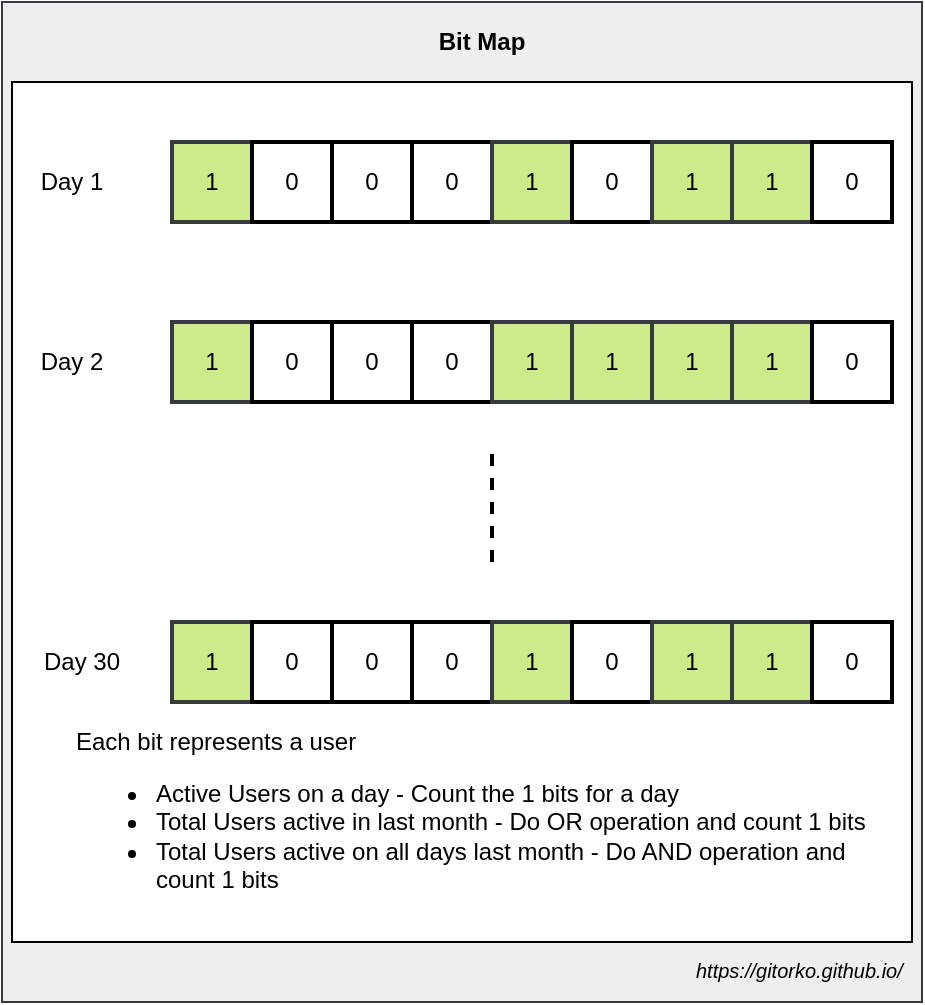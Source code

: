 <mxfile version="12.6.5" type="device"><diagram id="HBNmXspS7mHr0oDtb0cP" name="Page-1"><mxGraphModel dx="1106" dy="852" grid="1" gridSize="10" guides="1" tooltips="1" connect="1" arrows="1" fold="1" page="1" pageScale="1" pageWidth="500" pageHeight="1200" math="0" shadow="0"><root><mxCell id="0"/><mxCell id="1" parent="0"/><mxCell id="mtvs1XsfVguWPh8xBqwA-34" value="" style="rounded=0;whiteSpace=wrap;html=1;strokeWidth=1;align=left;fillColor=#eeeeee;strokeColor=#36393d;" vertex="1" parent="1"><mxGeometry x="20" y="50" width="460" height="500" as="geometry"/></mxCell><mxCell id="mtvs1XsfVguWPh8xBqwA-33" value="" style="rounded=0;whiteSpace=wrap;html=1;strokeWidth=1;align=left;" vertex="1" parent="1"><mxGeometry x="25" y="90" width="450" height="430" as="geometry"/></mxCell><mxCell id="mtvs1XsfVguWPh8xBqwA-1" value="1" style="rounded=0;whiteSpace=wrap;html=1;strokeWidth=2;fillColor=#cdeb8b;strokeColor=#36393d;" vertex="1" parent="1"><mxGeometry x="105" y="120" width="40" height="40" as="geometry"/></mxCell><mxCell id="mtvs1XsfVguWPh8xBqwA-2" value="0" style="rounded=0;whiteSpace=wrap;html=1;strokeWidth=2;" vertex="1" parent="1"><mxGeometry x="145" y="120" width="40" height="40" as="geometry"/></mxCell><mxCell id="mtvs1XsfVguWPh8xBqwA-3" value="0" style="rounded=0;whiteSpace=wrap;html=1;strokeWidth=2;" vertex="1" parent="1"><mxGeometry x="185" y="120" width="40" height="40" as="geometry"/></mxCell><mxCell id="mtvs1XsfVguWPh8xBqwA-4" value="0" style="rounded=0;whiteSpace=wrap;html=1;strokeWidth=2;" vertex="1" parent="1"><mxGeometry x="225" y="120" width="40" height="40" as="geometry"/></mxCell><mxCell id="mtvs1XsfVguWPh8xBqwA-5" value="1" style="rounded=0;whiteSpace=wrap;html=1;strokeWidth=2;fillColor=#cdeb8b;strokeColor=#36393d;" vertex="1" parent="1"><mxGeometry x="265" y="120" width="40" height="40" as="geometry"/></mxCell><mxCell id="mtvs1XsfVguWPh8xBqwA-6" value="0" style="rounded=0;whiteSpace=wrap;html=1;strokeWidth=2;" vertex="1" parent="1"><mxGeometry x="305" y="120" width="40" height="40" as="geometry"/></mxCell><mxCell id="mtvs1XsfVguWPh8xBqwA-7" value="1" style="rounded=0;whiteSpace=wrap;html=1;strokeWidth=2;fillColor=#cdeb8b;strokeColor=#36393d;" vertex="1" parent="1"><mxGeometry x="345" y="120" width="40" height="40" as="geometry"/></mxCell><mxCell id="mtvs1XsfVguWPh8xBqwA-8" value="1" style="rounded=0;whiteSpace=wrap;html=1;strokeWidth=2;fillColor=#cdeb8b;strokeColor=#36393d;" vertex="1" parent="1"><mxGeometry x="385" y="120" width="40" height="40" as="geometry"/></mxCell><mxCell id="mtvs1XsfVguWPh8xBqwA-9" value="0" style="rounded=0;whiteSpace=wrap;html=1;strokeWidth=2;" vertex="1" parent="1"><mxGeometry x="425" y="120" width="40" height="40" as="geometry"/></mxCell><mxCell id="mtvs1XsfVguWPh8xBqwA-10" value="Day 1" style="text;html=1;strokeColor=none;fillColor=none;align=center;verticalAlign=middle;whiteSpace=wrap;rounded=0;" vertex="1" parent="1"><mxGeometry x="35" y="130" width="40" height="20" as="geometry"/></mxCell><mxCell id="mtvs1XsfVguWPh8xBqwA-11" value="1" style="rounded=0;whiteSpace=wrap;html=1;strokeWidth=2;fillColor=#cdeb8b;strokeColor=#36393d;" vertex="1" parent="1"><mxGeometry x="105" y="210" width="40" height="40" as="geometry"/></mxCell><mxCell id="mtvs1XsfVguWPh8xBqwA-12" value="0" style="rounded=0;whiteSpace=wrap;html=1;strokeWidth=2;" vertex="1" parent="1"><mxGeometry x="145" y="210" width="40" height="40" as="geometry"/></mxCell><mxCell id="mtvs1XsfVguWPh8xBqwA-13" value="0" style="rounded=0;whiteSpace=wrap;html=1;strokeWidth=2;" vertex="1" parent="1"><mxGeometry x="185" y="210" width="40" height="40" as="geometry"/></mxCell><mxCell id="mtvs1XsfVguWPh8xBqwA-14" value="0" style="rounded=0;whiteSpace=wrap;html=1;strokeWidth=2;" vertex="1" parent="1"><mxGeometry x="225" y="210" width="40" height="40" as="geometry"/></mxCell><mxCell id="mtvs1XsfVguWPh8xBqwA-15" value="1" style="rounded=0;whiteSpace=wrap;html=1;strokeWidth=2;fillColor=#cdeb8b;strokeColor=#36393d;" vertex="1" parent="1"><mxGeometry x="265" y="210" width="40" height="40" as="geometry"/></mxCell><mxCell id="mtvs1XsfVguWPh8xBqwA-16" value="1" style="rounded=0;whiteSpace=wrap;html=1;strokeWidth=2;fillColor=#cdeb8b;strokeColor=#36393d;" vertex="1" parent="1"><mxGeometry x="305" y="210" width="40" height="40" as="geometry"/></mxCell><mxCell id="mtvs1XsfVguWPh8xBqwA-17" value="1" style="rounded=0;whiteSpace=wrap;html=1;strokeWidth=2;fillColor=#cdeb8b;strokeColor=#36393d;" vertex="1" parent="1"><mxGeometry x="345" y="210" width="40" height="40" as="geometry"/></mxCell><mxCell id="mtvs1XsfVguWPh8xBqwA-18" value="1" style="rounded=0;whiteSpace=wrap;html=1;strokeWidth=2;fillColor=#cdeb8b;strokeColor=#36393d;" vertex="1" parent="1"><mxGeometry x="385" y="210" width="40" height="40" as="geometry"/></mxCell><mxCell id="mtvs1XsfVguWPh8xBqwA-19" value="0" style="rounded=0;whiteSpace=wrap;html=1;strokeWidth=2;" vertex="1" parent="1"><mxGeometry x="425" y="210" width="40" height="40" as="geometry"/></mxCell><mxCell id="mtvs1XsfVguWPh8xBqwA-20" value="Day 2" style="text;html=1;strokeColor=none;fillColor=none;align=center;verticalAlign=middle;whiteSpace=wrap;rounded=0;" vertex="1" parent="1"><mxGeometry x="35" y="220" width="40" height="20" as="geometry"/></mxCell><mxCell id="mtvs1XsfVguWPh8xBqwA-21" value="1" style="rounded=0;whiteSpace=wrap;html=1;strokeWidth=2;fillColor=#cdeb8b;strokeColor=#36393d;" vertex="1" parent="1"><mxGeometry x="105" y="360" width="40" height="40" as="geometry"/></mxCell><mxCell id="mtvs1XsfVguWPh8xBqwA-22" value="0" style="rounded=0;whiteSpace=wrap;html=1;strokeWidth=2;" vertex="1" parent="1"><mxGeometry x="145" y="360" width="40" height="40" as="geometry"/></mxCell><mxCell id="mtvs1XsfVguWPh8xBqwA-23" value="0" style="rounded=0;whiteSpace=wrap;html=1;strokeWidth=2;" vertex="1" parent="1"><mxGeometry x="185" y="360" width="40" height="40" as="geometry"/></mxCell><mxCell id="mtvs1XsfVguWPh8xBqwA-24" value="0" style="rounded=0;whiteSpace=wrap;html=1;strokeWidth=2;" vertex="1" parent="1"><mxGeometry x="225" y="360" width="40" height="40" as="geometry"/></mxCell><mxCell id="mtvs1XsfVguWPh8xBqwA-25" value="1" style="rounded=0;whiteSpace=wrap;html=1;strokeWidth=2;fillColor=#cdeb8b;strokeColor=#36393d;" vertex="1" parent="1"><mxGeometry x="265" y="360" width="40" height="40" as="geometry"/></mxCell><mxCell id="mtvs1XsfVguWPh8xBqwA-26" value="0" style="rounded=0;whiteSpace=wrap;html=1;strokeWidth=2;" vertex="1" parent="1"><mxGeometry x="305" y="360" width="40" height="40" as="geometry"/></mxCell><mxCell id="mtvs1XsfVguWPh8xBqwA-27" value="1" style="rounded=0;whiteSpace=wrap;html=1;strokeWidth=2;fillColor=#cdeb8b;strokeColor=#36393d;" vertex="1" parent="1"><mxGeometry x="345" y="360" width="40" height="40" as="geometry"/></mxCell><mxCell id="mtvs1XsfVguWPh8xBqwA-28" value="1" style="rounded=0;whiteSpace=wrap;html=1;strokeWidth=2;fillColor=#cdeb8b;strokeColor=#36393d;" vertex="1" parent="1"><mxGeometry x="385" y="360" width="40" height="40" as="geometry"/></mxCell><mxCell id="mtvs1XsfVguWPh8xBqwA-29" value="0" style="rounded=0;whiteSpace=wrap;html=1;strokeWidth=2;" vertex="1" parent="1"><mxGeometry x="425" y="360" width="40" height="40" as="geometry"/></mxCell><mxCell id="mtvs1XsfVguWPh8xBqwA-30" value="Day 30" style="text;html=1;strokeColor=none;fillColor=none;align=center;verticalAlign=middle;whiteSpace=wrap;rounded=0;" vertex="1" parent="1"><mxGeometry x="35" y="370" width="50" height="20" as="geometry"/></mxCell><mxCell id="mtvs1XsfVguWPh8xBqwA-31" value="" style="endArrow=none;dashed=1;html=1;strokeWidth=2;" edge="1" parent="1"><mxGeometry width="50" height="50" relative="1" as="geometry"><mxPoint x="265" y="330" as="sourcePoint"/><mxPoint x="265" y="270" as="targetPoint"/></mxGeometry></mxCell><mxCell id="mtvs1XsfVguWPh8xBqwA-32" value="&lt;div&gt;Each bit represents a user&lt;/div&gt;&lt;ul&gt;&lt;li&gt;Active Users on a day - Count the 1 bits for a day&lt;/li&gt;&lt;li&gt;Total Users active in last month - Do OR operation and count 1 bits&lt;/li&gt;&lt;li&gt;Total Users active on all days last month - Do AND operation and count 1 bits&lt;/li&gt;&lt;/ul&gt;" style="text;html=1;strokeColor=none;fillColor=none;align=left;verticalAlign=middle;whiteSpace=wrap;rounded=0;" vertex="1" parent="1"><mxGeometry x="55" y="410" width="410" height="100" as="geometry"/></mxCell><mxCell id="mtvs1XsfVguWPh8xBqwA-35" value="Bit Map" style="text;html=1;strokeColor=none;fillColor=none;align=center;verticalAlign=middle;whiteSpace=wrap;rounded=0;fontStyle=1" vertex="1" parent="1"><mxGeometry x="225" y="60" width="70" height="20" as="geometry"/></mxCell><UserObject label="&lt;font style=&quot;font-size: 10px&quot;&gt;&lt;i&gt;https://gitorko.github.io/&lt;/i&gt;&lt;/font&gt;" link="https://gitorko.github.io/" id="mtvs1XsfVguWPh8xBqwA-36"><mxCell style="text;html=1;" vertex="1" parent="1"><mxGeometry x="365" y="520" width="110" height="30" as="geometry"/></mxCell></UserObject></root></mxGraphModel></diagram></mxfile>